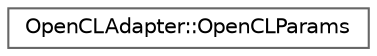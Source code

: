 digraph "Graphical Class Hierarchy"
{
 // LATEX_PDF_SIZE
  bgcolor="transparent";
  edge [fontname=Helvetica,fontsize=10,labelfontname=Helvetica,labelfontsize=10];
  node [fontname=Helvetica,fontsize=10,shape=box,height=0.2,width=0.4];
  rankdir="LR";
  Node0 [id="Node000000",label="OpenCLAdapter::OpenCLParams",height=0.2,width=0.4,color="grey40", fillcolor="white", style="filled",URL="$structOpenCLAdapter_1_1OpenCLParams.html",tooltip=" "];
}
